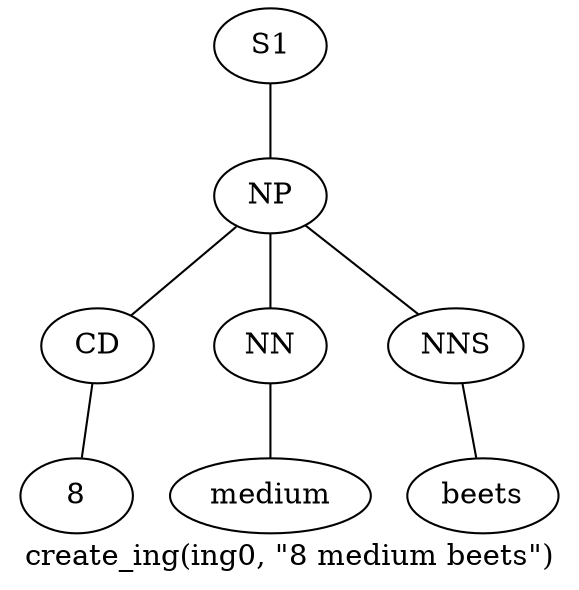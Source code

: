 graph SyntaxGraph {
	label = "create_ing(ing0, \"8 medium beets\")";
	Node0 [label="S1"];
	Node1 [label="NP"];
	Node2 [label="CD"];
	Node3 [label="8"];
	Node4 [label="NN"];
	Node5 [label="medium"];
	Node6 [label="NNS"];
	Node7 [label="beets"];

	Node0 -- Node1;
	Node1 -- Node2;
	Node1 -- Node4;
	Node1 -- Node6;
	Node2 -- Node3;
	Node4 -- Node5;
	Node6 -- Node7;
}